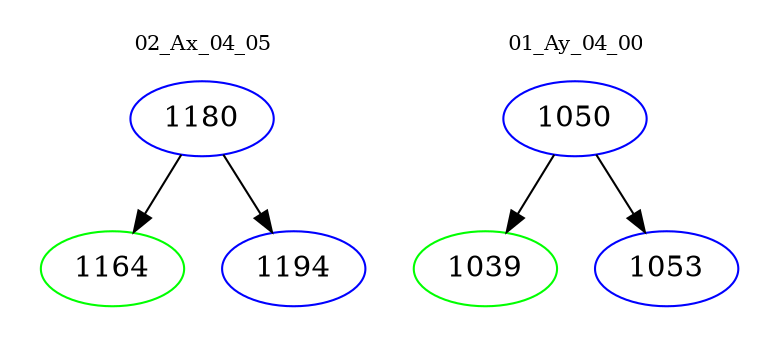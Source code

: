 digraph{
subgraph cluster_0 {
color = white
label = "02_Ax_04_05";
fontsize=10;
T0_1180 [label="1180", color="blue"]
T0_1180 -> T0_1164 [color="black"]
T0_1164 [label="1164", color="green"]
T0_1180 -> T0_1194 [color="black"]
T0_1194 [label="1194", color="blue"]
}
subgraph cluster_1 {
color = white
label = "01_Ay_04_00";
fontsize=10;
T1_1050 [label="1050", color="blue"]
T1_1050 -> T1_1039 [color="black"]
T1_1039 [label="1039", color="green"]
T1_1050 -> T1_1053 [color="black"]
T1_1053 [label="1053", color="blue"]
}
}
